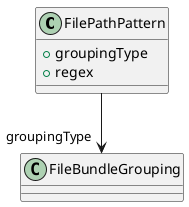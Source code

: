 @startuml
class FilePathPattern {
+groupingType
+regex

}
FilePathPattern -d-> "groupingType" FileBundleGrouping

@enduml